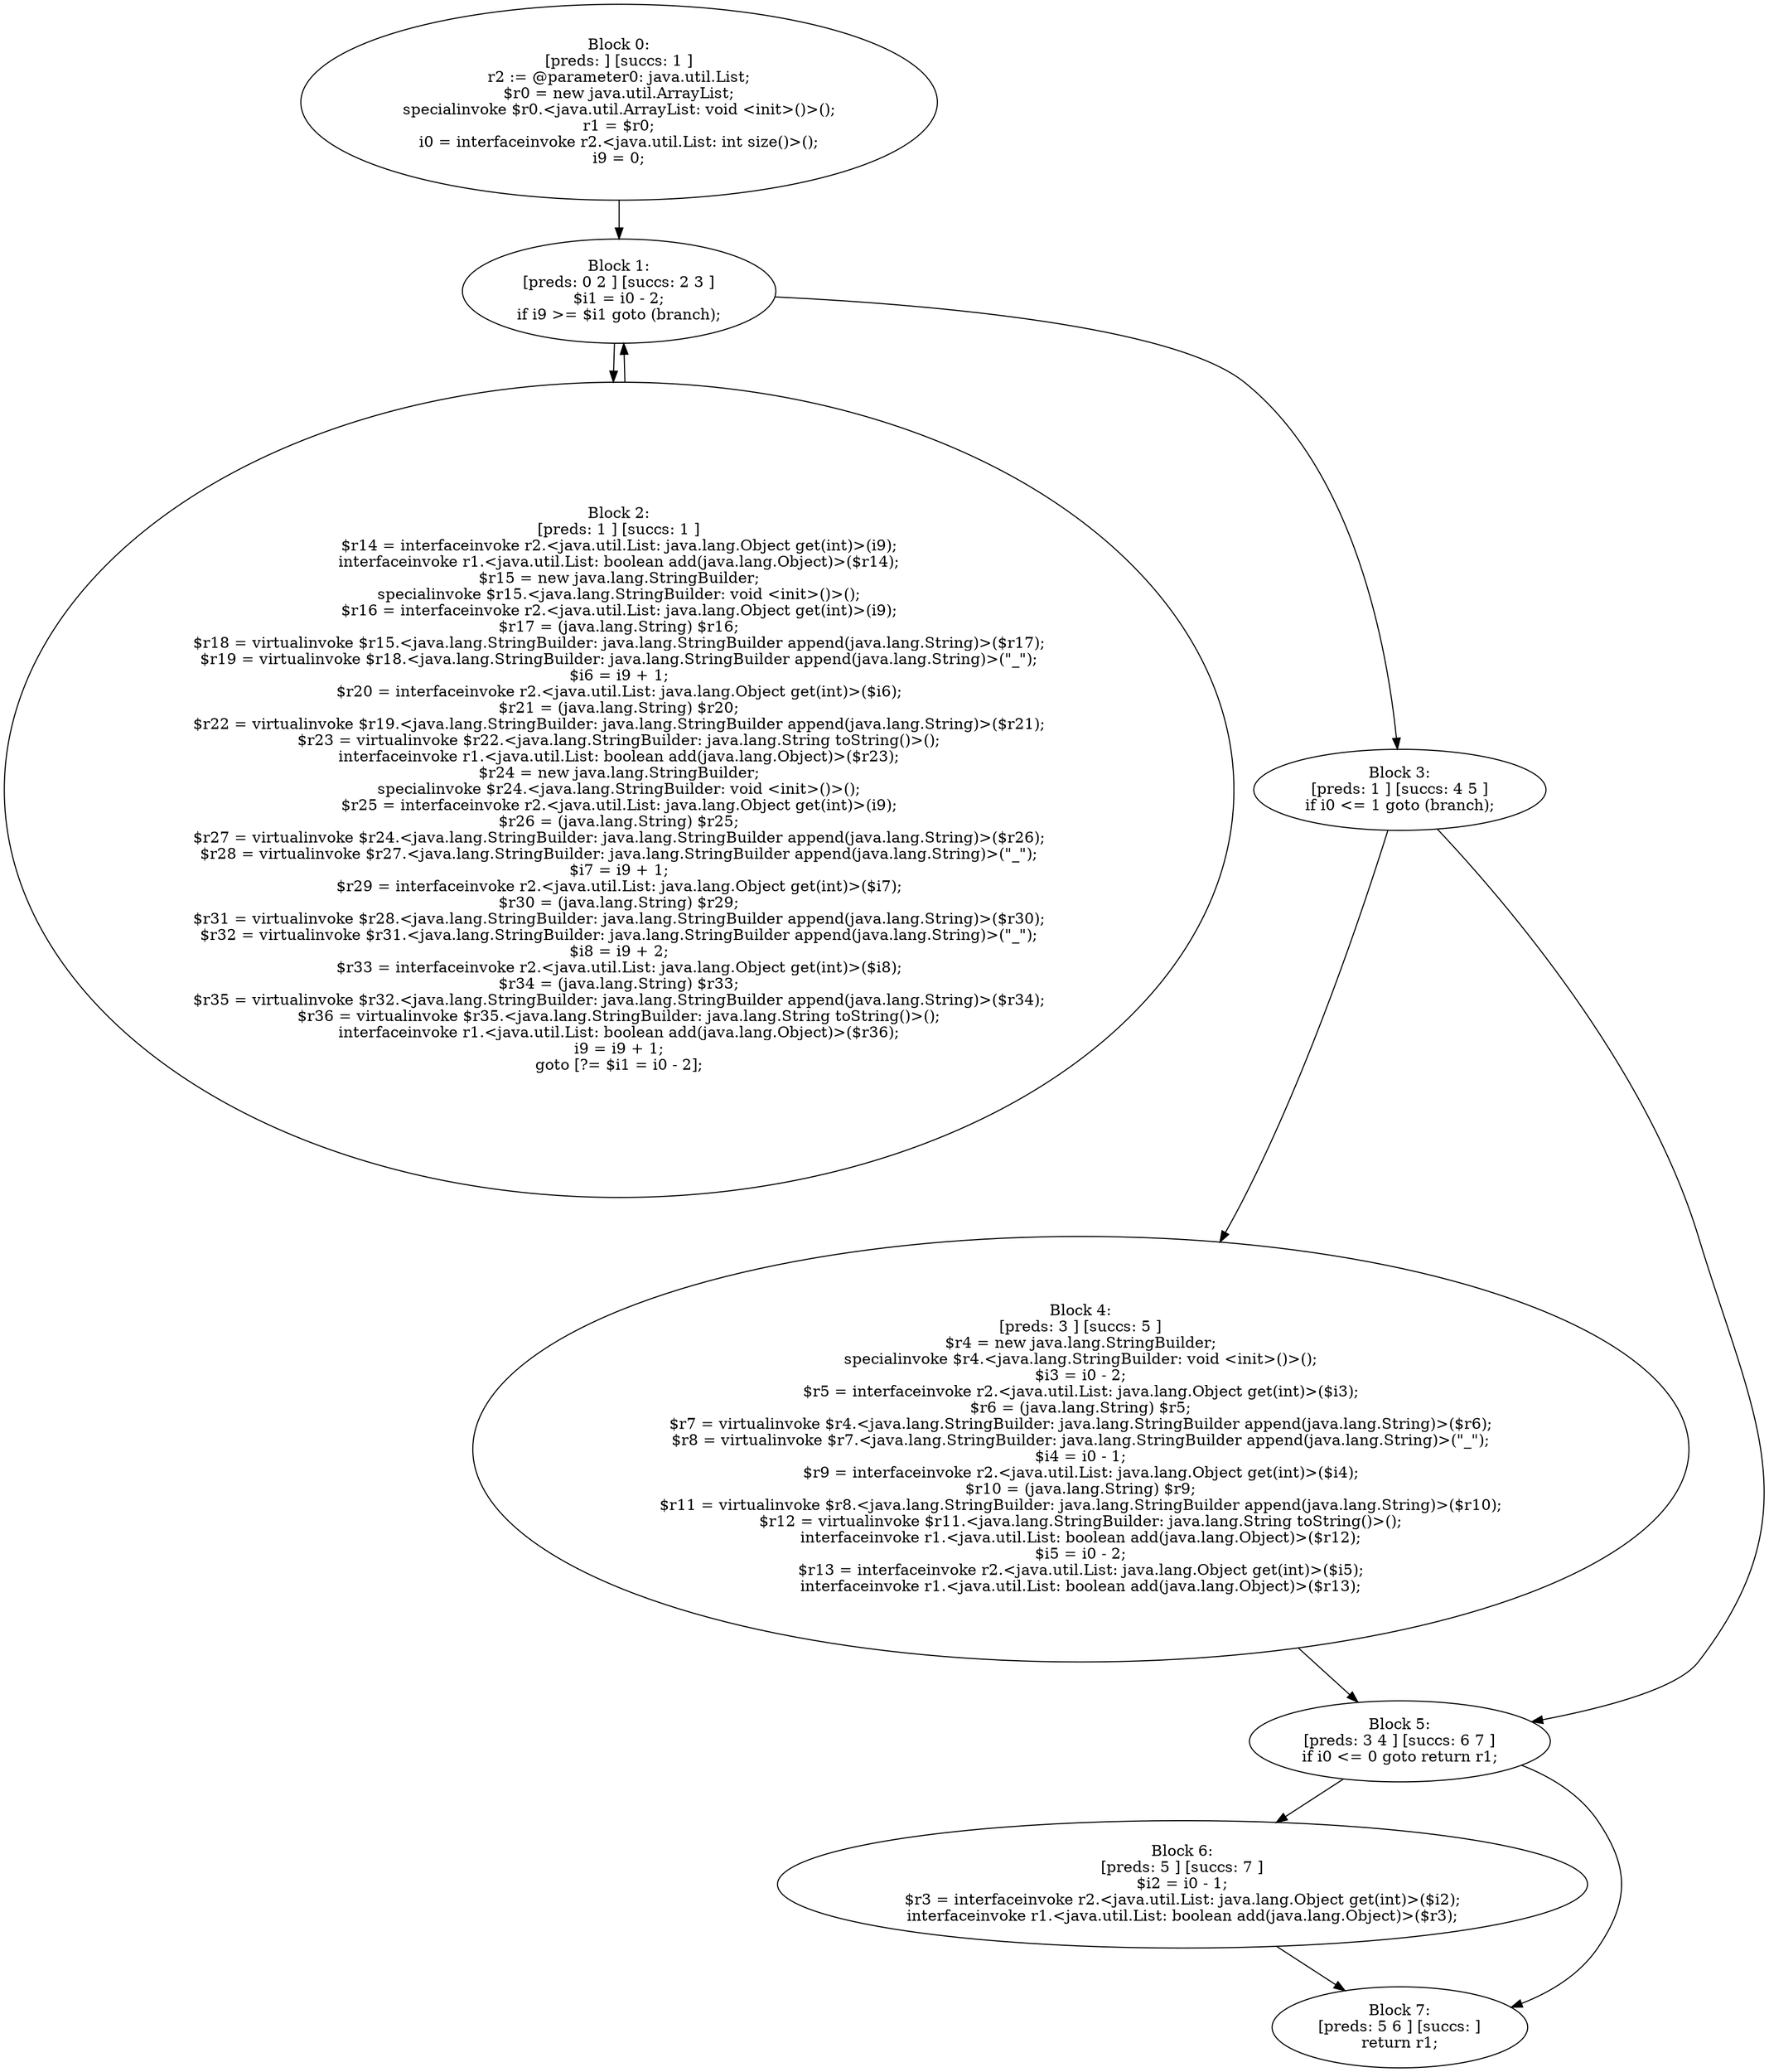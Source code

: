 digraph "unitGraph" {
    "Block 0:
[preds: ] [succs: 1 ]
r2 := @parameter0: java.util.List;
$r0 = new java.util.ArrayList;
specialinvoke $r0.<java.util.ArrayList: void <init>()>();
r1 = $r0;
i0 = interfaceinvoke r2.<java.util.List: int size()>();
i9 = 0;
"
    "Block 1:
[preds: 0 2 ] [succs: 2 3 ]
$i1 = i0 - 2;
if i9 >= $i1 goto (branch);
"
    "Block 2:
[preds: 1 ] [succs: 1 ]
$r14 = interfaceinvoke r2.<java.util.List: java.lang.Object get(int)>(i9);
interfaceinvoke r1.<java.util.List: boolean add(java.lang.Object)>($r14);
$r15 = new java.lang.StringBuilder;
specialinvoke $r15.<java.lang.StringBuilder: void <init>()>();
$r16 = interfaceinvoke r2.<java.util.List: java.lang.Object get(int)>(i9);
$r17 = (java.lang.String) $r16;
$r18 = virtualinvoke $r15.<java.lang.StringBuilder: java.lang.StringBuilder append(java.lang.String)>($r17);
$r19 = virtualinvoke $r18.<java.lang.StringBuilder: java.lang.StringBuilder append(java.lang.String)>(\"_\");
$i6 = i9 + 1;
$r20 = interfaceinvoke r2.<java.util.List: java.lang.Object get(int)>($i6);
$r21 = (java.lang.String) $r20;
$r22 = virtualinvoke $r19.<java.lang.StringBuilder: java.lang.StringBuilder append(java.lang.String)>($r21);
$r23 = virtualinvoke $r22.<java.lang.StringBuilder: java.lang.String toString()>();
interfaceinvoke r1.<java.util.List: boolean add(java.lang.Object)>($r23);
$r24 = new java.lang.StringBuilder;
specialinvoke $r24.<java.lang.StringBuilder: void <init>()>();
$r25 = interfaceinvoke r2.<java.util.List: java.lang.Object get(int)>(i9);
$r26 = (java.lang.String) $r25;
$r27 = virtualinvoke $r24.<java.lang.StringBuilder: java.lang.StringBuilder append(java.lang.String)>($r26);
$r28 = virtualinvoke $r27.<java.lang.StringBuilder: java.lang.StringBuilder append(java.lang.String)>(\"_\");
$i7 = i9 + 1;
$r29 = interfaceinvoke r2.<java.util.List: java.lang.Object get(int)>($i7);
$r30 = (java.lang.String) $r29;
$r31 = virtualinvoke $r28.<java.lang.StringBuilder: java.lang.StringBuilder append(java.lang.String)>($r30);
$r32 = virtualinvoke $r31.<java.lang.StringBuilder: java.lang.StringBuilder append(java.lang.String)>(\"_\");
$i8 = i9 + 2;
$r33 = interfaceinvoke r2.<java.util.List: java.lang.Object get(int)>($i8);
$r34 = (java.lang.String) $r33;
$r35 = virtualinvoke $r32.<java.lang.StringBuilder: java.lang.StringBuilder append(java.lang.String)>($r34);
$r36 = virtualinvoke $r35.<java.lang.StringBuilder: java.lang.String toString()>();
interfaceinvoke r1.<java.util.List: boolean add(java.lang.Object)>($r36);
i9 = i9 + 1;
goto [?= $i1 = i0 - 2];
"
    "Block 3:
[preds: 1 ] [succs: 4 5 ]
if i0 <= 1 goto (branch);
"
    "Block 4:
[preds: 3 ] [succs: 5 ]
$r4 = new java.lang.StringBuilder;
specialinvoke $r4.<java.lang.StringBuilder: void <init>()>();
$i3 = i0 - 2;
$r5 = interfaceinvoke r2.<java.util.List: java.lang.Object get(int)>($i3);
$r6 = (java.lang.String) $r5;
$r7 = virtualinvoke $r4.<java.lang.StringBuilder: java.lang.StringBuilder append(java.lang.String)>($r6);
$r8 = virtualinvoke $r7.<java.lang.StringBuilder: java.lang.StringBuilder append(java.lang.String)>(\"_\");
$i4 = i0 - 1;
$r9 = interfaceinvoke r2.<java.util.List: java.lang.Object get(int)>($i4);
$r10 = (java.lang.String) $r9;
$r11 = virtualinvoke $r8.<java.lang.StringBuilder: java.lang.StringBuilder append(java.lang.String)>($r10);
$r12 = virtualinvoke $r11.<java.lang.StringBuilder: java.lang.String toString()>();
interfaceinvoke r1.<java.util.List: boolean add(java.lang.Object)>($r12);
$i5 = i0 - 2;
$r13 = interfaceinvoke r2.<java.util.List: java.lang.Object get(int)>($i5);
interfaceinvoke r1.<java.util.List: boolean add(java.lang.Object)>($r13);
"
    "Block 5:
[preds: 3 4 ] [succs: 6 7 ]
if i0 <= 0 goto return r1;
"
    "Block 6:
[preds: 5 ] [succs: 7 ]
$i2 = i0 - 1;
$r3 = interfaceinvoke r2.<java.util.List: java.lang.Object get(int)>($i2);
interfaceinvoke r1.<java.util.List: boolean add(java.lang.Object)>($r3);
"
    "Block 7:
[preds: 5 6 ] [succs: ]
return r1;
"
    "Block 0:
[preds: ] [succs: 1 ]
r2 := @parameter0: java.util.List;
$r0 = new java.util.ArrayList;
specialinvoke $r0.<java.util.ArrayList: void <init>()>();
r1 = $r0;
i0 = interfaceinvoke r2.<java.util.List: int size()>();
i9 = 0;
"->"Block 1:
[preds: 0 2 ] [succs: 2 3 ]
$i1 = i0 - 2;
if i9 >= $i1 goto (branch);
";
    "Block 1:
[preds: 0 2 ] [succs: 2 3 ]
$i1 = i0 - 2;
if i9 >= $i1 goto (branch);
"->"Block 2:
[preds: 1 ] [succs: 1 ]
$r14 = interfaceinvoke r2.<java.util.List: java.lang.Object get(int)>(i9);
interfaceinvoke r1.<java.util.List: boolean add(java.lang.Object)>($r14);
$r15 = new java.lang.StringBuilder;
specialinvoke $r15.<java.lang.StringBuilder: void <init>()>();
$r16 = interfaceinvoke r2.<java.util.List: java.lang.Object get(int)>(i9);
$r17 = (java.lang.String) $r16;
$r18 = virtualinvoke $r15.<java.lang.StringBuilder: java.lang.StringBuilder append(java.lang.String)>($r17);
$r19 = virtualinvoke $r18.<java.lang.StringBuilder: java.lang.StringBuilder append(java.lang.String)>(\"_\");
$i6 = i9 + 1;
$r20 = interfaceinvoke r2.<java.util.List: java.lang.Object get(int)>($i6);
$r21 = (java.lang.String) $r20;
$r22 = virtualinvoke $r19.<java.lang.StringBuilder: java.lang.StringBuilder append(java.lang.String)>($r21);
$r23 = virtualinvoke $r22.<java.lang.StringBuilder: java.lang.String toString()>();
interfaceinvoke r1.<java.util.List: boolean add(java.lang.Object)>($r23);
$r24 = new java.lang.StringBuilder;
specialinvoke $r24.<java.lang.StringBuilder: void <init>()>();
$r25 = interfaceinvoke r2.<java.util.List: java.lang.Object get(int)>(i9);
$r26 = (java.lang.String) $r25;
$r27 = virtualinvoke $r24.<java.lang.StringBuilder: java.lang.StringBuilder append(java.lang.String)>($r26);
$r28 = virtualinvoke $r27.<java.lang.StringBuilder: java.lang.StringBuilder append(java.lang.String)>(\"_\");
$i7 = i9 + 1;
$r29 = interfaceinvoke r2.<java.util.List: java.lang.Object get(int)>($i7);
$r30 = (java.lang.String) $r29;
$r31 = virtualinvoke $r28.<java.lang.StringBuilder: java.lang.StringBuilder append(java.lang.String)>($r30);
$r32 = virtualinvoke $r31.<java.lang.StringBuilder: java.lang.StringBuilder append(java.lang.String)>(\"_\");
$i8 = i9 + 2;
$r33 = interfaceinvoke r2.<java.util.List: java.lang.Object get(int)>($i8);
$r34 = (java.lang.String) $r33;
$r35 = virtualinvoke $r32.<java.lang.StringBuilder: java.lang.StringBuilder append(java.lang.String)>($r34);
$r36 = virtualinvoke $r35.<java.lang.StringBuilder: java.lang.String toString()>();
interfaceinvoke r1.<java.util.List: boolean add(java.lang.Object)>($r36);
i9 = i9 + 1;
goto [?= $i1 = i0 - 2];
";
    "Block 1:
[preds: 0 2 ] [succs: 2 3 ]
$i1 = i0 - 2;
if i9 >= $i1 goto (branch);
"->"Block 3:
[preds: 1 ] [succs: 4 5 ]
if i0 <= 1 goto (branch);
";
    "Block 2:
[preds: 1 ] [succs: 1 ]
$r14 = interfaceinvoke r2.<java.util.List: java.lang.Object get(int)>(i9);
interfaceinvoke r1.<java.util.List: boolean add(java.lang.Object)>($r14);
$r15 = new java.lang.StringBuilder;
specialinvoke $r15.<java.lang.StringBuilder: void <init>()>();
$r16 = interfaceinvoke r2.<java.util.List: java.lang.Object get(int)>(i9);
$r17 = (java.lang.String) $r16;
$r18 = virtualinvoke $r15.<java.lang.StringBuilder: java.lang.StringBuilder append(java.lang.String)>($r17);
$r19 = virtualinvoke $r18.<java.lang.StringBuilder: java.lang.StringBuilder append(java.lang.String)>(\"_\");
$i6 = i9 + 1;
$r20 = interfaceinvoke r2.<java.util.List: java.lang.Object get(int)>($i6);
$r21 = (java.lang.String) $r20;
$r22 = virtualinvoke $r19.<java.lang.StringBuilder: java.lang.StringBuilder append(java.lang.String)>($r21);
$r23 = virtualinvoke $r22.<java.lang.StringBuilder: java.lang.String toString()>();
interfaceinvoke r1.<java.util.List: boolean add(java.lang.Object)>($r23);
$r24 = new java.lang.StringBuilder;
specialinvoke $r24.<java.lang.StringBuilder: void <init>()>();
$r25 = interfaceinvoke r2.<java.util.List: java.lang.Object get(int)>(i9);
$r26 = (java.lang.String) $r25;
$r27 = virtualinvoke $r24.<java.lang.StringBuilder: java.lang.StringBuilder append(java.lang.String)>($r26);
$r28 = virtualinvoke $r27.<java.lang.StringBuilder: java.lang.StringBuilder append(java.lang.String)>(\"_\");
$i7 = i9 + 1;
$r29 = interfaceinvoke r2.<java.util.List: java.lang.Object get(int)>($i7);
$r30 = (java.lang.String) $r29;
$r31 = virtualinvoke $r28.<java.lang.StringBuilder: java.lang.StringBuilder append(java.lang.String)>($r30);
$r32 = virtualinvoke $r31.<java.lang.StringBuilder: java.lang.StringBuilder append(java.lang.String)>(\"_\");
$i8 = i9 + 2;
$r33 = interfaceinvoke r2.<java.util.List: java.lang.Object get(int)>($i8);
$r34 = (java.lang.String) $r33;
$r35 = virtualinvoke $r32.<java.lang.StringBuilder: java.lang.StringBuilder append(java.lang.String)>($r34);
$r36 = virtualinvoke $r35.<java.lang.StringBuilder: java.lang.String toString()>();
interfaceinvoke r1.<java.util.List: boolean add(java.lang.Object)>($r36);
i9 = i9 + 1;
goto [?= $i1 = i0 - 2];
"->"Block 1:
[preds: 0 2 ] [succs: 2 3 ]
$i1 = i0 - 2;
if i9 >= $i1 goto (branch);
";
    "Block 3:
[preds: 1 ] [succs: 4 5 ]
if i0 <= 1 goto (branch);
"->"Block 4:
[preds: 3 ] [succs: 5 ]
$r4 = new java.lang.StringBuilder;
specialinvoke $r4.<java.lang.StringBuilder: void <init>()>();
$i3 = i0 - 2;
$r5 = interfaceinvoke r2.<java.util.List: java.lang.Object get(int)>($i3);
$r6 = (java.lang.String) $r5;
$r7 = virtualinvoke $r4.<java.lang.StringBuilder: java.lang.StringBuilder append(java.lang.String)>($r6);
$r8 = virtualinvoke $r7.<java.lang.StringBuilder: java.lang.StringBuilder append(java.lang.String)>(\"_\");
$i4 = i0 - 1;
$r9 = interfaceinvoke r2.<java.util.List: java.lang.Object get(int)>($i4);
$r10 = (java.lang.String) $r9;
$r11 = virtualinvoke $r8.<java.lang.StringBuilder: java.lang.StringBuilder append(java.lang.String)>($r10);
$r12 = virtualinvoke $r11.<java.lang.StringBuilder: java.lang.String toString()>();
interfaceinvoke r1.<java.util.List: boolean add(java.lang.Object)>($r12);
$i5 = i0 - 2;
$r13 = interfaceinvoke r2.<java.util.List: java.lang.Object get(int)>($i5);
interfaceinvoke r1.<java.util.List: boolean add(java.lang.Object)>($r13);
";
    "Block 3:
[preds: 1 ] [succs: 4 5 ]
if i0 <= 1 goto (branch);
"->"Block 5:
[preds: 3 4 ] [succs: 6 7 ]
if i0 <= 0 goto return r1;
";
    "Block 4:
[preds: 3 ] [succs: 5 ]
$r4 = new java.lang.StringBuilder;
specialinvoke $r4.<java.lang.StringBuilder: void <init>()>();
$i3 = i0 - 2;
$r5 = interfaceinvoke r2.<java.util.List: java.lang.Object get(int)>($i3);
$r6 = (java.lang.String) $r5;
$r7 = virtualinvoke $r4.<java.lang.StringBuilder: java.lang.StringBuilder append(java.lang.String)>($r6);
$r8 = virtualinvoke $r7.<java.lang.StringBuilder: java.lang.StringBuilder append(java.lang.String)>(\"_\");
$i4 = i0 - 1;
$r9 = interfaceinvoke r2.<java.util.List: java.lang.Object get(int)>($i4);
$r10 = (java.lang.String) $r9;
$r11 = virtualinvoke $r8.<java.lang.StringBuilder: java.lang.StringBuilder append(java.lang.String)>($r10);
$r12 = virtualinvoke $r11.<java.lang.StringBuilder: java.lang.String toString()>();
interfaceinvoke r1.<java.util.List: boolean add(java.lang.Object)>($r12);
$i5 = i0 - 2;
$r13 = interfaceinvoke r2.<java.util.List: java.lang.Object get(int)>($i5);
interfaceinvoke r1.<java.util.List: boolean add(java.lang.Object)>($r13);
"->"Block 5:
[preds: 3 4 ] [succs: 6 7 ]
if i0 <= 0 goto return r1;
";
    "Block 5:
[preds: 3 4 ] [succs: 6 7 ]
if i0 <= 0 goto return r1;
"->"Block 6:
[preds: 5 ] [succs: 7 ]
$i2 = i0 - 1;
$r3 = interfaceinvoke r2.<java.util.List: java.lang.Object get(int)>($i2);
interfaceinvoke r1.<java.util.List: boolean add(java.lang.Object)>($r3);
";
    "Block 5:
[preds: 3 4 ] [succs: 6 7 ]
if i0 <= 0 goto return r1;
"->"Block 7:
[preds: 5 6 ] [succs: ]
return r1;
";
    "Block 6:
[preds: 5 ] [succs: 7 ]
$i2 = i0 - 1;
$r3 = interfaceinvoke r2.<java.util.List: java.lang.Object get(int)>($i2);
interfaceinvoke r1.<java.util.List: boolean add(java.lang.Object)>($r3);
"->"Block 7:
[preds: 5 6 ] [succs: ]
return r1;
";
}
